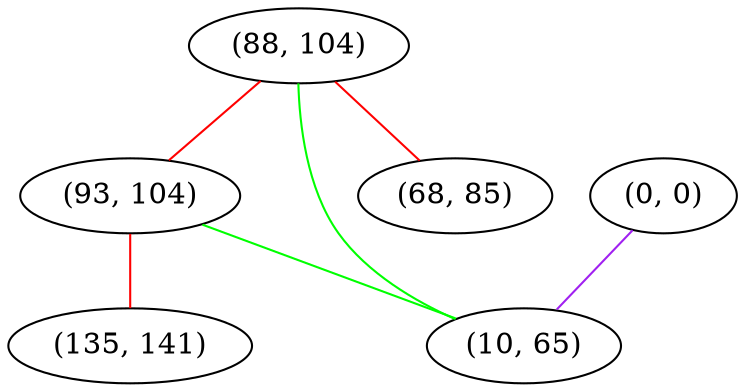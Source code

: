 graph "" {
"(88, 104)";
"(93, 104)";
"(135, 141)";
"(0, 0)";
"(10, 65)";
"(68, 85)";
"(88, 104)" -- "(68, 85)"  [color=red, key=0, weight=1];
"(88, 104)" -- "(93, 104)"  [color=red, key=0, weight=1];
"(88, 104)" -- "(10, 65)"  [color=green, key=0, weight=2];
"(93, 104)" -- "(135, 141)"  [color=red, key=0, weight=1];
"(93, 104)" -- "(10, 65)"  [color=green, key=0, weight=2];
"(0, 0)" -- "(10, 65)"  [color=purple, key=0, weight=4];
}
